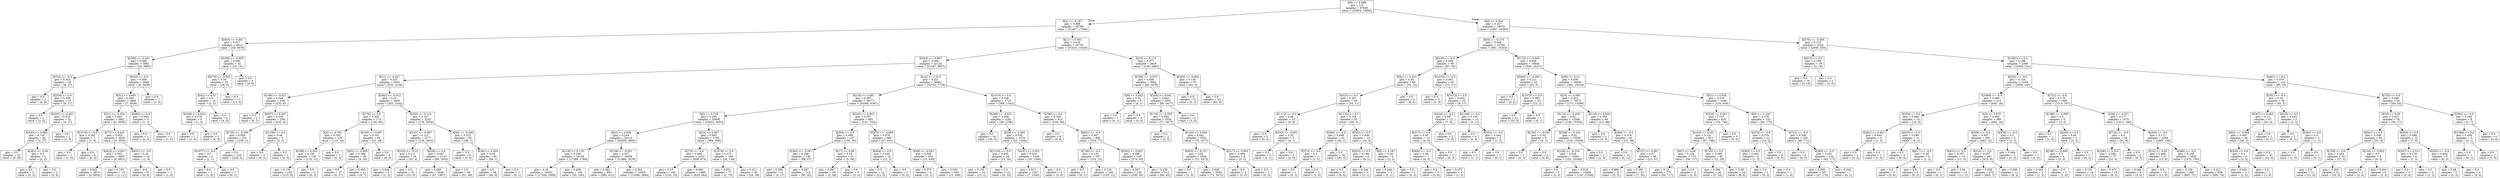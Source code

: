 digraph Tree {
node [shape=box] ;
0 [label="X[6] <= 0.098\ngini = 0.5\nsamples = 67836\nvalue = [33954, 33882]"] ;
1 [label="X[4] <= -0.197\ngini = 0.458\nsamples = 48766\nvalue = [31467, 17299]"] ;
0 -> 1 [labeldistance=2.5, labelangle=45, headlabel="True"] ;
2 [label="X[403] <= 0.001\ngini = 0.017\nsamples = 4013\nvalue = [34, 3979]"] ;
1 -> 2 ;
3 [label="X[348] <= -0.001\ngini = 0.008\nsamples = 3981\nvalue = [16, 3965]"] ;
2 -> 3 ;
4 [label="X[752] <= -0.0\ngini = 0.353\nsamples = 35\nvalue = [8, 27]"] ;
3 -> 4 ;
5 [label="gini = 0.0\nsamples = 2\nvalue = [2, 0]"] ;
4 -> 5 ;
6 [label="X[354] <= 0.0\ngini = 0.298\nsamples = 33\nvalue = [6, 27]"] ;
4 -> 6 ;
7 [label="gini = 0.0\nsamples = 2\nvalue = [2, 0]"] ;
6 -> 7 ;
8 [label="X[343] <= -0.001\ngini = 0.225\nsamples = 31\nvalue = [4, 27]"] ;
6 -> 8 ;
9 [label="X[443] <= 0.005\ngini = 0.128\nsamples = 29\nvalue = [2, 27]"] ;
8 -> 9 ;
10 [label="gini = 0.0\nsamples = 25\nvalue = [0, 25]"] ;
9 -> 10 ;
11 [label="X[262] <= -0.02\ngini = 0.5\nsamples = 4\nvalue = [2, 2]"] ;
9 -> 11 ;
12 [label="gini = 0.0\nsamples = 2\nvalue = [0, 2]"] ;
11 -> 12 ;
13 [label="gini = 0.0\nsamples = 2\nvalue = [2, 0]"] ;
11 -> 13 ;
14 [label="gini = 0.0\nsamples = 2\nvalue = [2, 0]"] ;
8 -> 14 ;
15 [label="X[525] <= 0.0\ngini = 0.004\nsamples = 3946\nvalue = [8, 3938]"] ;
3 -> 15 ;
16 [label="X[52] <= 0.693\ngini = 0.004\nsamples = 3945\nvalue = [7, 3938]"] ;
15 -> 16 ;
17 [label="X[31] <= -0.054\ngini = 0.003\nsamples = 3942\nvalue = [6, 3936]"] ;
16 -> 17 ;
18 [label="X[1079] <= 0.0\ngini = 0.245\nsamples = 7\nvalue = [1, 6]"] ;
17 -> 18 ;
19 [label="gini = 0.0\nsamples = 1\nvalue = [1, 0]"] ;
18 -> 19 ;
20 [label="gini = 0.0\nsamples = 6\nvalue = [0, 6]"] ;
18 -> 20 ;
21 [label="X[73] <= 0.031\ngini = 0.003\nsamples = 3935\nvalue = [5, 3930]"] ;
17 -> 21 ;
22 [label="X[423] <= 0.001\ngini = 0.002\nsamples = 3925\nvalue = [4, 3921]"] ;
21 -> 22 ;
23 [label="gini = 0.002\nsamples = 3913\nvalue = [3, 3910]"] ;
22 -> 23 ;
24 [label="gini = 0.153\nsamples = 12\nvalue = [1, 11]"] ;
22 -> 24 ;
25 [label="X[631] <= -0.0\ngini = 0.18\nsamples = 10\nvalue = [1, 9]"] ;
21 -> 25 ;
26 [label="gini = 0.0\nsamples = 9\nvalue = [0, 9]"] ;
25 -> 26 ;
27 [label="gini = 0.0\nsamples = 1\nvalue = [1, 0]"] ;
25 -> 27 ;
28 [label="X[480] <= 0.0\ngini = 0.444\nsamples = 3\nvalue = [1, 2]"] ;
16 -> 28 ;
29 [label="gini = 0.0\nsamples = 2\nvalue = [0, 2]"] ;
28 -> 29 ;
30 [label="gini = 0.0\nsamples = 1\nvalue = [1, 0]"] ;
28 -> 30 ;
31 [label="gini = 0.0\nsamples = 1\nvalue = [1, 0]"] ;
15 -> 31 ;
32 [label="X[199] <= -0.005\ngini = 0.492\nsamples = 32\nvalue = [18, 14]"] ;
2 -> 32 ;
33 [label="X[273] <= -0.005\ngini = 0.34\nsamples = 23\nvalue = [18, 5]"] ;
32 -> 33 ;
34 [label="X[42] <= 0.01\ngini = 0.5\nsamples = 10\nvalue = [5, 5]"] ;
33 -> 34 ;
35 [label="X[249] <= 0.024\ngini = 0.278\nsamples = 6\nvalue = [1, 5]"] ;
34 -> 35 ;
36 [label="gini = 0.0\nsamples = 1\nvalue = [1, 0]"] ;
35 -> 36 ;
37 [label="gini = 0.0\nsamples = 5\nvalue = [0, 5]"] ;
35 -> 37 ;
38 [label="gini = 0.0\nsamples = 4\nvalue = [4, 0]"] ;
34 -> 38 ;
39 [label="gini = 0.0\nsamples = 13\nvalue = [13, 0]"] ;
33 -> 39 ;
40 [label="gini = 0.0\nsamples = 9\nvalue = [0, 9]"] ;
32 -> 40 ;
41 [label="X[1] <= 0.503\ngini = 0.418\nsamples = 44753\nvalue = [31433, 13320]"] ;
1 -> 41 ;
42 [label="X[243] <= -0.007\ngini = 0.364\nsamples = 41124\nvalue = [31287, 9837]"] ;
41 -> 42 ;
43 [label="X[11] <= -0.027\ngini = 0.323\nsamples = 2643\nvalue = [535, 2108]"] ;
42 -> 43 ;
44 [label="X[199] <= -0.021\ngini = 0.049\nsamples = 238\nvalue = [232, 6]"] ;
43 -> 44 ;
45 [label="gini = 0.0\nsamples = 2\nvalue = [0, 2]"] ;
44 -> 45 ;
46 [label="X[507] <= 0.027\ngini = 0.033\nsamples = 236\nvalue = [232, 4]"] ;
44 -> 46 ;
47 [label="X[755] <= -0.005\ngini = 0.009\nsamples = 231\nvalue = [230, 1]"] ;
46 -> 47 ;
48 [label="X[1077] <= -0.0\ngini = 0.5\nsamples = 2\nvalue = [1, 1]"] ;
47 -> 48 ;
49 [label="gini = 0.0\nsamples = 1\nvalue = [1, 0]"] ;
48 -> 49 ;
50 [label="gini = 0.0\nsamples = 1\nvalue = [0, 1]"] ;
48 -> 50 ;
51 [label="gini = 0.0\nsamples = 229\nvalue = [229, 0]"] ;
47 -> 51 ;
52 [label="X[1108] <= 0.0\ngini = 0.48\nsamples = 5\nvalue = [2, 3]"] ;
46 -> 52 ;
53 [label="gini = 0.0\nsamples = 3\nvalue = [0, 3]"] ;
52 -> 53 ;
54 [label="gini = 0.0\nsamples = 2\nvalue = [2, 0]"] ;
52 -> 54 ;
55 [label="X[262] <= -0.012\ngini = 0.22\nsamples = 2405\nvalue = [303, 2102]"] ;
43 -> 55 ;
56 [label="X[734] <= 0.0\ngini = 0.401\nsamples = 173\nvalue = [125, 48]"] ;
55 -> 56 ;
57 [label="X[4] <= 0.765\ngini = 0.193\nsamples = 129\nvalue = [115, 14]"] ;
56 -> 57 ;
58 [label="X[188] <= 0.043\ngini = 0.159\nsamples = 126\nvalue = [115, 11]"] ;
57 -> 58 ;
59 [label="gini = 0.135\nsamples = 124\nvalue = [115, 9]"] ;
58 -> 59 ;
60 [label="gini = 0.0\nsamples = 2\nvalue = [0, 2]"] ;
58 -> 60 ;
61 [label="gini = 0.0\nsamples = 3\nvalue = [0, 3]"] ;
57 -> 61 ;
62 [label="X[100] <= 0.007\ngini = 0.351\nsamples = 44\nvalue = [10, 34]"] ;
56 -> 62 ;
63 [label="X[91] <= 0.005\ngini = 0.188\nsamples = 38\nvalue = [4, 34]"] ;
62 -> 63 ;
64 [label="gini = 0.0\nsamples = 27\nvalue = [0, 27]"] ;
63 -> 64 ;
65 [label="gini = 0.463\nsamples = 11\nvalue = [4, 7]"] ;
63 -> 65 ;
66 [label="gini = 0.0\nsamples = 6\nvalue = [6, 0]"] ;
62 -> 66 ;
67 [label="X[262] <= 0.123\ngini = 0.147\nsamples = 2232\nvalue = [178, 2054]"] ;
55 -> 67 ;
68 [label="X[147] <= -0.087\ngini = 0.112\nsamples = 2177\nvalue = [130, 2047]"] ;
67 -> 68 ;
69 [label="X[232] <= -0.22\ngini = 0.111\nsamples = 34\nvalue = [32, 2]"] ;
68 -> 69 ;
70 [label="gini = 0.444\nsamples = 3\nvalue = [1, 2]"] ;
69 -> 70 ;
71 [label="gini = 0.0\nsamples = 31\nvalue = [31, 0]"] ;
69 -> 71 ;
72 [label="X[538] <= 0.0\ngini = 0.087\nsamples = 2143\nvalue = [98, 2045]"] ;
68 -> 72 ;
73 [label="gini = 0.045\nsamples = 2044\nvalue = [47, 1997]"] ;
72 -> 73 ;
74 [label="gini = 0.5\nsamples = 99\nvalue = [51, 48]"] ;
72 -> 74 ;
75 [label="X[49] <= -0.036\ngini = 0.222\nsamples = 55\nvalue = [48, 7]"] ;
67 -> 75 ;
76 [label="gini = 0.0\nsamples = 6\nvalue = [0, 6]"] ;
75 -> 76 ;
77 [label="X[36] <= 0.429\ngini = 0.04\nsamples = 49\nvalue = [48, 1]"] ;
75 -> 77 ;
78 [label="gini = 0.0\nsamples = 48\nvalue = [48, 0]"] ;
77 -> 78 ;
79 [label="gini = 0.0\nsamples = 1\nvalue = [0, 1]"] ;
77 -> 79 ;
80 [label="X[12] <= 0.313\ngini = 0.321\nsamples = 38481\nvalue = [30752, 7729]"] ;
42 -> 80 ;
81 [label="X[274] <= 0.001\ngini = 0.287\nsamples = 36771\nvalue = [30384, 6387]"] ;
80 -> 81 ;
82 [label="X[2] <= 0.719\ngini = 0.265\nsamples = 35906\nvalue = [30253, 5653]"] ;
81 -> 82 ;
83 [label="X[21] <= 0.008\ngini = 0.244\nsamples = 34114\nvalue = [29269, 4845]"] ;
82 -> 83 ;
84 [label="X[118] <= 0.178\ngini = 0.168\nsamples = 19158\nvalue = [17389, 1769]"] ;
83 -> 84 ;
85 [label="gini = 0.16\nsamples = 19003\nvalue = [17334, 1669]"] ;
84 -> 85 ;
86 [label="gini = 0.458\nsamples = 155\nvalue = [55, 100]"] ;
84 -> 86 ;
87 [label="X[158] <= -0.051\ngini = 0.327\nsamples = 14956\nvalue = [11880, 3076]"] ;
83 -> 87 ;
88 [label="gini = 0.482\nsamples = 692\nvalue = [280, 412]"] ;
87 -> 88 ;
89 [label="gini = 0.304\nsamples = 14264\nvalue = [11600, 2664]"] ;
87 -> 89 ;
90 [label="X[23] <= 0.007\ngini = 0.495\nsamples = 1792\nvalue = [984, 808]"] ;
82 -> 90 ;
91 [label="X[279] <= -0.0\ngini = 0.485\nsamples = 1632\nvalue = [958, 674]"] ;
90 -> 91 ;
92 [label="gini = 0.13\nsamples = 143\nvalue = [133, 10]"] ;
91 -> 92 ;
93 [label="gini = 0.494\nsamples = 1489\nvalue = [825, 664]"] ;
91 -> 93 ;
94 [label="X[1074] <= 0.0\ngini = 0.272\nsamples = 160\nvalue = [26, 134]"] ;
90 -> 94 ;
95 [label="gini = 0.051\nsamples = 77\nvalue = [2, 75]"] ;
94 -> 95 ;
96 [label="gini = 0.411\nsamples = 83\nvalue = [24, 59]"] ;
94 -> 96 ;
97 [label="X[242] <= 0.002\ngini = 0.257\nsamples = 865\nvalue = [131, 734]"] ;
81 -> 97 ;
98 [label="X[355] <= 0.0\ngini = 0.498\nsamples = 197\nvalue = [104, 93]"] ;
97 -> 98 ;
99 [label="X[343] <= -0.007\ngini = 0.396\nsamples = 136\nvalue = [99, 37]"] ;
98 -> 99 ;
100 [label="gini = 0.308\nsamples = 21\nvalue = [4, 17]"] ;
99 -> 100 ;
101 [label="gini = 0.287\nsamples = 115\nvalue = [95, 20]"] ;
99 -> 101 ;
102 [label="X[17] <= 0.08\ngini = 0.15\nsamples = 61\nvalue = [5, 56]"] ;
98 -> 102 ;
103 [label="gini = 0.067\nsamples = 58\nvalue = [2, 56]"] ;
102 -> 103 ;
104 [label="gini = 0.0\nsamples = 3\nvalue = [3, 0]"] ;
102 -> 104 ;
105 [label="X[270] <= -0.069\ngini = 0.078\nsamples = 668\nvalue = [27, 641]"] ;
97 -> 105 ;
106 [label="X[454] <= 0.0\ngini = 0.245\nsamples = 14\nvalue = [12, 2]"] ;
105 -> 106 ;
107 [label="gini = 0.0\nsamples = 12\nvalue = [12, 0]"] ;
106 -> 107 ;
108 [label="gini = 0.0\nsamples = 2\nvalue = [0, 2]"] ;
106 -> 108 ;
109 [label="X[49] <= -0.053\ngini = 0.045\nsamples = 654\nvalue = [15, 639]"] ;
105 -> 109 ;
110 [label="gini = 0.375\nsamples = 4\nvalue = [3, 1]"] ;
109 -> 110 ;
111 [label="gini = 0.036\nsamples = 650\nvalue = [12, 638]"] ;
109 -> 111 ;
112 [label="X[1074] <= 0.0\ngini = 0.338\nsamples = 1710\nvalue = [368, 1342]"] ;
80 -> 112 ;
113 [label="X[296] <= -0.031\ngini = 0.058\nsamples = 1295\nvalue = [39, 1256]"] ;
112 -> 113 ;
114 [label="gini = 0.0\nsamples = 16\nvalue = [16, 0]"] ;
113 -> 114 ;
115 [label="X[29] <= -0.065\ngini = 0.035\nsamples = 1279\nvalue = [23, 1256]"] ;
113 -> 115 ;
116 [label="X[1119] <= -0.0\ngini = 0.495\nsamples = 29\nvalue = [13, 16]"] ;
115 -> 116 ;
117 [label="gini = 0.133\nsamples = 14\nvalue = [13, 1]"] ;
116 -> 117 ;
118 [label="gini = 0.0\nsamples = 15\nvalue = [0, 15]"] ;
116 -> 118 ;
119 [label="X[437] <= 0.051\ngini = 0.016\nsamples = 1250\nvalue = [10, 1240]"] ;
115 -> 119 ;
120 [label="gini = 0.011\nsamples = 1247\nvalue = [7, 1240]"] ;
119 -> 120 ;
121 [label="gini = 0.0\nsamples = 3\nvalue = [3, 0]"] ;
119 -> 121 ;
122 [label="X[760] <= 0.0\ngini = 0.329\nsamples = 415\nvalue = [329, 86]"] ;
112 -> 122 ;
123 [label="gini = 0.0\nsamples = 9\nvalue = [0, 9]"] ;
122 -> 123 ;
124 [label="X[622] <= -0.0\ngini = 0.307\nsamples = 406\nvalue = [329, 77]"] ;
122 -> 124 ;
125 [label="X[726] <= -0.0\ngini = 0.133\nsamples = 167\nvalue = [155, 12]"] ;
124 -> 125 ;
126 [label="gini = 0.0\nsamples = 1\nvalue = [0, 1]"] ;
125 -> 126 ;
127 [label="gini = 0.124\nsamples = 166\nvalue = [155, 11]"] ;
125 -> 127 ;
128 [label="X[202] <= 0.001\ngini = 0.396\nsamples = 239\nvalue = [174, 65]"] ;
124 -> 128 ;
129 [label="gini = 0.267\nsamples = 126\nvalue = [106, 20]"] ;
128 -> 129 ;
130 [label="gini = 0.479\nsamples = 113\nvalue = [68, 45]"] ;
128 -> 130 ;
131 [label="X[15] <= 0.172\ngini = 0.077\nsamples = 3629\nvalue = [146, 3483]"] ;
41 -> 131 ;
132 [label="X[766] <= -0.075\ngini = 0.046\nsamples = 3562\nvalue = [84, 3478]"] ;
131 -> 132 ;
133 [label="X[9] <= 0.032\ngini = 0.32\nsamples = 5\nvalue = [4, 1]"] ;
132 -> 133 ;
134 [label="gini = 0.0\nsamples = 1\nvalue = [0, 1]"] ;
133 -> 134 ;
135 [label="gini = 0.0\nsamples = 4\nvalue = [4, 0]"] ;
133 -> 135 ;
136 [label="X[244] <= 0.041\ngini = 0.044\nsamples = 3557\nvalue = [80, 3477]"] ;
132 -> 136 ;
137 [label="X[174] <= -0.033\ngini = 0.042\nsamples = 3554\nvalue = [77, 3477]"] ;
136 -> 137 ;
138 [label="gini = 0.0\nsamples = 2\nvalue = [2, 0]"] ;
137 -> 138 ;
139 [label="X[120] <= 0.054\ngini = 0.041\nsamples = 3552\nvalue = [75, 3477]"] ;
137 -> 139 ;
140 [label="X[953] <= -0.127\ngini = 0.04\nsamples = 3544\nvalue = [72, 3472]"] ;
139 -> 140 ;
141 [label="gini = 0.0\nsamples = 1\nvalue = [1, 0]"] ;
140 -> 141 ;
142 [label="gini = 0.039\nsamples = 3543\nvalue = [71, 3472]"] ;
140 -> 142 ;
143 [label="X[217] <= 0.002\ngini = 0.469\nsamples = 8\nvalue = [3, 5]"] ;
139 -> 143 ;
144 [label="gini = 0.0\nsamples = 3\nvalue = [3, 0]"] ;
143 -> 144 ;
145 [label="gini = 0.0\nsamples = 5\nvalue = [0, 5]"] ;
143 -> 145 ;
146 [label="gini = 0.0\nsamples = 3\nvalue = [3, 0]"] ;
136 -> 146 ;
147 [label="X[325] <= -0.004\ngini = 0.138\nsamples = 67\nvalue = [62, 5]"] ;
131 -> 147 ;
148 [label="gini = 0.0\nsamples = 5\nvalue = [0, 5]"] ;
147 -> 148 ;
149 [label="gini = 0.0\nsamples = 62\nvalue = [62, 0]"] ;
147 -> 149 ;
150 [label="X[4] <= 0.304\ngini = 0.227\nsamples = 19070\nvalue = [2487, 16583]"] ;
0 -> 150 [labeldistance=2.5, labelangle=-45, headlabel="False"] ;
151 [label="X[64] <= -0.375\ngini = 0.046\nsamples = 16744\nvalue = [391, 16353]"] ;
150 -> 151 ;
152 [label="X[416] <= -0.0\ngini = 0.438\nsamples = 99\nvalue = [67, 32]"] ;
151 -> 152 ;
153 [label="X[31] <= 0.021\ngini = 0.34\nsamples = 69\nvalue = [54, 15]"] ;
152 -> 153 ;
154 [label="X[423] <= 0.0\ngini = 0.281\nsamples = 65\nvalue = [54, 11]"] ;
153 -> 154 ;
155 [label="X[1113] <= 0.0\ngini = 0.48\nsamples = 10\nvalue = [4, 6]"] ;
154 -> 155 ;
156 [label="gini = 0.0\nsamples = 5\nvalue = [0, 5]"] ;
155 -> 156 ;
157 [label="X[332] <= -0.001\ngini = 0.32\nsamples = 5\nvalue = [4, 1]"] ;
155 -> 157 ;
158 [label="gini = 0.5\nsamples = 2\nvalue = [1, 1]"] ;
157 -> 158 ;
159 [label="gini = 0.0\nsamples = 3\nvalue = [3, 0]"] ;
157 -> 159 ;
160 [label="X[1125] <= 0.0\ngini = 0.165\nsamples = 55\nvalue = [50, 5]"] ;
154 -> 160 ;
161 [label="X[360] <= -0.0\ngini = 0.048\nsamples = 41\nvalue = [40, 1]"] ;
160 -> 161 ;
162 [label="X[273] <= -0.0\ngini = 0.5\nsamples = 2\nvalue = [1, 1]"] ;
161 -> 162 ;
163 [label="gini = 0.0\nsamples = 1\nvalue = [0, 1]"] ;
162 -> 163 ;
164 [label="gini = 0.0\nsamples = 1\nvalue = [1, 0]"] ;
162 -> 164 ;
165 [label="gini = 0.0\nsamples = 39\nvalue = [39, 0]"] ;
161 -> 165 ;
166 [label="X[532] <= 0.0\ngini = 0.408\nsamples = 14\nvalue = [10, 4]"] ;
160 -> 166 ;
167 [label="X[543] <= 0.0\ngini = 0.198\nsamples = 9\nvalue = [8, 1]"] ;
166 -> 167 ;
168 [label="gini = 0.0\nsamples = 6\nvalue = [6, 0]"] ;
167 -> 168 ;
169 [label="gini = 0.444\nsamples = 3\nvalue = [2, 1]"] ;
167 -> 169 ;
170 [label="X[6] <= 0.187\ngini = 0.48\nsamples = 5\nvalue = [2, 3]"] ;
166 -> 170 ;
171 [label="gini = 0.444\nsamples = 3\nvalue = [2, 1]"] ;
170 -> 171 ;
172 [label="gini = 0.0\nsamples = 2\nvalue = [0, 2]"] ;
170 -> 172 ;
173 [label="gini = 0.0\nsamples = 4\nvalue = [0, 4]"] ;
153 -> 173 ;
174 [label="X[1074] <= -0.0\ngini = 0.491\nsamples = 30\nvalue = [13, 17]"] ;
152 -> 174 ;
175 [label="gini = 0.0\nsamples = 5\nvalue = [5, 0]"] ;
174 -> 175 ;
176 [label="X[1072] <= 0.0\ngini = 0.435\nsamples = 25\nvalue = [8, 17]"] ;
174 -> 176 ;
177 [label="X[424] <= -0.0\ngini = 0.497\nsamples = 13\nvalue = [7, 6]"] ;
176 -> 177 ;
178 [label="X[317] <= 0.0\ngini = 0.48\nsamples = 10\nvalue = [4, 6]"] ;
177 -> 178 ;
179 [label="X[400] <= -0.0\ngini = 0.49\nsamples = 7\nvalue = [4, 3]"] ;
178 -> 179 ;
180 [label="gini = 0.0\nsamples = 3\nvalue = [3, 0]"] ;
179 -> 180 ;
181 [label="gini = 0.375\nsamples = 4\nvalue = [1, 3]"] ;
179 -> 181 ;
182 [label="gini = 0.0\nsamples = 3\nvalue = [0, 3]"] ;
178 -> 182 ;
183 [label="gini = 0.0\nsamples = 3\nvalue = [3, 0]"] ;
177 -> 183 ;
184 [label="X[1109] <= 0.0\ngini = 0.153\nsamples = 12\nvalue = [1, 11]"] ;
176 -> 184 ;
185 [label="gini = 0.0\nsamples = 9\nvalue = [0, 9]"] ;
184 -> 185 ;
186 [label="X[533] <= -0.0\ngini = 0.444\nsamples = 3\nvalue = [1, 2]"] ;
184 -> 186 ;
187 [label="gini = 0.5\nsamples = 2\nvalue = [1, 1]"] ;
186 -> 187 ;
188 [label="gini = 0.0\nsamples = 1\nvalue = [0, 1]"] ;
186 -> 188 ;
189 [label="X[172] <= -0.049\ngini = 0.038\nsamples = 16645\nvalue = [324, 16321]"] ;
151 -> 189 ;
190 [label="X[545] <= -0.003\ngini = 0.211\nsamples = 25\nvalue = [22, 3]"] ;
189 -> 190 ;
191 [label="gini = 0.0\nsamples = 2\nvalue = [0, 2]"] ;
190 -> 191 ;
192 [label="X[1070] <= 0.0\ngini = 0.083\nsamples = 23\nvalue = [22, 1]"] ;
190 -> 192 ;
193 [label="gini = 0.0\nsamples = 22\nvalue = [22, 0]"] ;
192 -> 193 ;
194 [label="gini = 0.0\nsamples = 1\nvalue = [0, 1]"] ;
192 -> 194 ;
195 [label="X[58] <= 0.13\ngini = 0.036\nsamples = 16620\nvalue = [302, 16318]"] ;
189 -> 195 ;
196 [label="X[10] <= 0.095\ngini = 0.022\nsamples = 15572\nvalue = [173, 15399]"] ;
195 -> 196 ;
197 [label="X[114] <= -0.258\ngini = 0.02\nsamples = 15508\nvalue = [158, 15350]"] ;
196 -> 197 ;
198 [label="X[230] <= -0.001\ngini = 0.32\nsamples = 5\nvalue = [4, 1]"] ;
197 -> 198 ;
199 [label="gini = 0.0\nsamples = 1\nvalue = [0, 1]"] ;
198 -> 199 ;
200 [label="gini = 0.0\nsamples = 4\nvalue = [4, 0]"] ;
198 -> 200 ;
201 [label="X[258] <= 0.191\ngini = 0.02\nsamples = 15503\nvalue = [154, 15349]"] ;
197 -> 201 ;
202 [label="X[128] <= -0.319\ngini = 0.019\nsamples = 15501\nvalue = [152, 15349]"] ;
201 -> 202 ;
203 [label="gini = 0.0\nsamples = 2\nvalue = [2, 0]"] ;
202 -> 203 ;
204 [label="gini = 0.019\nsamples = 15499\nvalue = [150, 15349]"] ;
202 -> 204 ;
205 [label="gini = 0.0\nsamples = 2\nvalue = [2, 0]"] ;
201 -> 205 ;
206 [label="X[116] <= 0.054\ngini = 0.359\nsamples = 64\nvalue = [15, 49]"] ;
196 -> 206 ;
207 [label="gini = 0.0\nsamples = 3\nvalue = [3, 0]"] ;
206 -> 207 ;
208 [label="X[364] <= -0.0\ngini = 0.316\nsamples = 61\nvalue = [12, 49]"] ;
206 -> 208 ;
209 [label="gini = 0.0\nsamples = 12\nvalue = [0, 12]"] ;
208 -> 209 ;
210 [label="X[157] <= 0.001\ngini = 0.37\nsamples = 49\nvalue = [12, 37]"] ;
208 -> 210 ;
211 [label="gini = 0.469\nsamples = 8\nvalue = [5, 3]"] ;
210 -> 211 ;
212 [label="gini = 0.283\nsamples = 41\nvalue = [7, 34]"] ;
210 -> 212 ;
213 [label="X[51] <= 0.026\ngini = 0.216\nsamples = 1048\nvalue = [129, 919]"] ;
195 -> 213 ;
214 [label="X[354] <= 0.001\ngini = 0.157\nsamples = 816\nvalue = [70, 746]"] ;
213 -> 214 ;
215 [label="X[163] <= 0.001\ngini = 0.151\nsamples = 813\nvalue = [67, 746]"] ;
214 -> 215 ;
216 [label="X[67] <= 0.08\ngini = 0.134\nsamples = 773\nvalue = [56, 717]"] ;
215 -> 216 ;
217 [label="gini = 0.13\nsamples = 771\nvalue = [54, 717]"] ;
216 -> 217 ;
218 [label="gini = 0.0\nsamples = 2\nvalue = [2, 0]"] ;
216 -> 218 ;
219 [label="X[743] <= 0.0\ngini = 0.399\nsamples = 40\nvalue = [11, 29]"] ;
215 -> 219 ;
220 [label="gini = 0.204\nsamples = 26\nvalue = [3, 23]"] ;
219 -> 220 ;
221 [label="gini = 0.49\nsamples = 14\nvalue = [8, 6]"] ;
219 -> 221 ;
222 [label="gini = 0.0\nsamples = 3\nvalue = [3, 0]"] ;
214 -> 222 ;
223 [label="X[0] <= -1.243\ngini = 0.379\nsamples = 232\nvalue = [59, 173]"] ;
213 -> 223 ;
224 [label="X[478] <= -0.0\ngini = 0.278\nsamples = 12\nvalue = [10, 2]"] ;
223 -> 224 ;
225 [label="X[365] <= 0.0\ngini = 0.444\nsamples = 3\nvalue = [1, 2]"] ;
224 -> 225 ;
226 [label="gini = 0.0\nsamples = 2\nvalue = [0, 2]"] ;
225 -> 226 ;
227 [label="gini = 0.0\nsamples = 1\nvalue = [1, 0]"] ;
225 -> 227 ;
228 [label="gini = 0.0\nsamples = 9\nvalue = [9, 0]"] ;
224 -> 228 ;
229 [label="X[722] <= -0.0\ngini = 0.346\nsamples = 220\nvalue = [49, 171]"] ;
223 -> 229 ;
230 [label="gini = 0.0\nsamples = 6\nvalue = [6, 0]"] ;
229 -> 230 ;
231 [label="X[383] <= -0.0\ngini = 0.321\nsamples = 214\nvalue = [43, 171]"] ;
229 -> 231 ;
232 [label="gini = 0.294\nsamples = 207\nvalue = [37, 170]"] ;
231 -> 232 ;
233 [label="gini = 0.245\nsamples = 7\nvalue = [6, 1]"] ;
231 -> 233 ;
234 [label="X[270] <= -0.005\ngini = 0.178\nsamples = 2326\nvalue = [2096, 230]"] ;
150 -> 234 ;
235 [label="X[615] <= 0.0\ngini = 0.198\nsamples = 18\nvalue = [2, 16]"] ;
234 -> 235 ;
236 [label="gini = 0.0\nsamples = 16\nvalue = [0, 16]"] ;
235 -> 236 ;
237 [label="gini = 0.0\nsamples = 2\nvalue = [2, 0]"] ;
235 -> 237 ;
238 [label="X[1091] <= 0.0\ngini = 0.168\nsamples = 2308\nvalue = [2094, 214]"] ;
234 -> 238 ;
239 [label="X[202] <= -0.0\ngini = 0.154\nsamples = 2194\nvalue = [2009, 185]"] ;
238 -> 239 ;
240 [label="X[1089] <= -0.0\ngini = 0.068\nsamples = 513\nvalue = [495, 18]"] ;
239 -> 240 ;
241 [label="X[254] <= 0.0\ngini = 0.408\nsamples = 14\nvalue = [10, 4]"] ;
240 -> 241 ;
242 [label="X[261] <= 0.001\ngini = 0.444\nsamples = 3\nvalue = [1, 2]"] ;
241 -> 242 ;
243 [label="gini = 0.0\nsamples = 2\nvalue = [0, 2]"] ;
242 -> 243 ;
244 [label="gini = 0.0\nsamples = 1\nvalue = [1, 0]"] ;
242 -> 244 ;
245 [label="X[610] <= 0.0\ngini = 0.298\nsamples = 11\nvalue = [9, 2]"] ;
241 -> 245 ;
246 [label="gini = 0.0\nsamples = 6\nvalue = [6, 0]"] ;
245 -> 246 ;
247 [label="X[617] <= -0.0\ngini = 0.48\nsamples = 5\nvalue = [3, 2]"] ;
245 -> 247 ;
248 [label="gini = 0.0\nsamples = 3\nvalue = [3, 0]"] ;
247 -> 248 ;
249 [label="gini = 0.0\nsamples = 2\nvalue = [0, 2]"] ;
247 -> 249 ;
250 [label="X[2] <= 0.675\ngini = 0.055\nsamples = 499\nvalue = [485, 14]"] ;
240 -> 250 ;
251 [label="X[508] <= -0.0\ngini = 0.047\nsamples = 495\nvalue = [483, 12]"] ;
250 -> 251 ;
252 [label="X[431] <= 0.0\ngini = 0.337\nsamples = 14\nvalue = [11, 3]"] ;
251 -> 252 ;
253 [label="gini = 0.0\nsamples = 1\nvalue = [0, 1]"] ;
252 -> 253 ;
254 [label="gini = 0.26\nsamples = 13\nvalue = [11, 2]"] ;
252 -> 254 ;
255 [label="X[316] <= 0.0\ngini = 0.037\nsamples = 481\nvalue = [472, 9]"] ;
251 -> 255 ;
256 [label="gini = 0.029\nsamples = 470\nvalue = [463, 7]"] ;
255 -> 256 ;
257 [label="gini = 0.298\nsamples = 11\nvalue = [9, 2]"] ;
255 -> 257 ;
258 [label="X[376] <= -0.0\ngini = 0.5\nsamples = 4\nvalue = [2, 2]"] ;
250 -> 258 ;
259 [label="gini = 0.444\nsamples = 3\nvalue = [1, 2]"] ;
258 -> 259 ;
260 [label="gini = 0.0\nsamples = 1\nvalue = [1, 0]"] ;
258 -> 260 ;
261 [label="X[722] <= -0.0\ngini = 0.179\nsamples = 1681\nvalue = [1514, 167]"] ;
239 -> 261 ;
262 [label="X[188] <= -0.005\ngini = 0.5\nsamples = 6\nvalue = [3, 3]"] ;
261 -> 262 ;
263 [label="gini = 0.0\nsamples = 1\nvalue = [1, 0]"] ;
262 -> 263 ;
264 [label="X[245] <= 0.0\ngini = 0.48\nsamples = 5\nvalue = [2, 3]"] ;
262 -> 264 ;
265 [label="X[198] <= 0.006\ngini = 0.5\nsamples = 4\nvalue = [2, 2]"] ;
264 -> 265 ;
266 [label="gini = 0.444\nsamples = 3\nvalue = [1, 2]"] ;
265 -> 266 ;
267 [label="gini = 0.0\nsamples = 1\nvalue = [1, 0]"] ;
265 -> 267 ;
268 [label="gini = 0.0\nsamples = 1\nvalue = [0, 1]"] ;
264 -> 268 ;
269 [label="X[34] <= -0.071\ngini = 0.177\nsamples = 1675\nvalue = [1511, 164]"] ;
261 -> 269 ;
270 [label="X[732] <= -0.0\ngini = 0.4\nsamples = 29\nvalue = [21, 8]"] ;
269 -> 270 ;
271 [label="X[196] <= 0.015\ngini = 0.346\nsamples = 27\nvalue = [21, 6]"] ;
270 -> 271 ;
272 [label="gini = 0.133\nsamples = 14\nvalue = [13, 1]"] ;
271 -> 272 ;
273 [label="gini = 0.473\nsamples = 13\nvalue = [8, 5]"] ;
271 -> 273 ;
274 [label="gini = 0.0\nsamples = 2\nvalue = [0, 2]"] ;
270 -> 274 ;
275 [label="X[363] <= -0.0\ngini = 0.172\nsamples = 1646\nvalue = [1490, 156]"] ;
269 -> 275 ;
276 [label="X[10] <= 0.05\ngini = 0.408\nsamples = 21\nvalue = [15, 6]"] ;
275 -> 276 ;
277 [label="gini = 0.444\nsamples = 9\nvalue = [3, 6]"] ;
276 -> 277 ;
278 [label="gini = 0.0\nsamples = 12\nvalue = [12, 0]"] ;
276 -> 278 ;
279 [label="X[496] <= -0.0\ngini = 0.168\nsamples = 1625\nvalue = [1475, 150]"] ;
275 -> 279 ;
280 [label="gini = 0.136\nsamples = 966\nvalue = [895, 71]"] ;
279 -> 280 ;
281 [label="gini = 0.211\nsamples = 659\nvalue = [580, 79]"] ;
279 -> 281 ;
282 [label="X[461] <= 0.0\ngini = 0.379\nsamples = 114\nvalue = [85, 29]"] ;
238 -> 282 ;
283 [label="X[261] <= -0.0\ngini = 0.18\nsamples = 50\nvalue = [45, 5]"] ;
282 -> 283 ;
284 [label="X[267] <= 0.003\ngini = 0.12\nsamples = 47\nvalue = [44, 3]"] ;
283 -> 284 ;
285 [label="X[62] <= -0.006\ngini = 0.083\nsamples = 46\nvalue = [44, 2]"] ;
284 -> 285 ;
286 [label="X[330] <= 0.0\ngini = 0.5\nsamples = 4\nvalue = [2, 2]"] ;
285 -> 286 ;
287 [label="gini = 0.444\nsamples = 3\nvalue = [1, 2]"] ;
286 -> 287 ;
288 [label="gini = 0.0\nsamples = 1\nvalue = [1, 0]"] ;
286 -> 288 ;
289 [label="gini = 0.0\nsamples = 42\nvalue = [42, 0]"] ;
285 -> 289 ;
290 [label="gini = 0.0\nsamples = 1\nvalue = [0, 1]"] ;
284 -> 290 ;
291 [label="X[535] <= 0.0\ngini = 0.444\nsamples = 3\nvalue = [1, 2]"] ;
283 -> 291 ;
292 [label="gini = 0.0\nsamples = 1\nvalue = [0, 1]"] ;
291 -> 292 ;
293 [label="X[383] <= 0.0\ngini = 0.5\nsamples = 2\nvalue = [1, 1]"] ;
291 -> 293 ;
294 [label="gini = 0.0\nsamples = 1\nvalue = [1, 0]"] ;
293 -> 294 ;
295 [label="gini = 0.0\nsamples = 1\nvalue = [0, 1]"] ;
293 -> 295 ;
296 [label="X[755] <= 0.0\ngini = 0.469\nsamples = 64\nvalue = [40, 24]"] ;
282 -> 296 ;
297 [label="X[10] <= 0.05\ngini = 0.427\nsamples = 55\nvalue = [38, 17]"] ;
296 -> 297 ;
298 [label="X[541] <= 0.0\ngini = 0.349\nsamples = 40\nvalue = [31, 9]"] ;
297 -> 298 ;
299 [label="X[748] <= 0.0\ngini = 0.264\nsamples = 32\nvalue = [27, 5]"] ;
298 -> 299 ;
300 [label="gini = 0.0\nsamples = 11\nvalue = [11, 0]"] ;
299 -> 300 ;
301 [label="gini = 0.363\nsamples = 21\nvalue = [16, 5]"] ;
299 -> 301 ;
302 [label="X[124] <= 0.002\ngini = 0.5\nsamples = 8\nvalue = [4, 4]"] ;
298 -> 302 ;
303 [label="gini = 0.0\nsamples = 2\nvalue = [2, 0]"] ;
302 -> 303 ;
304 [label="gini = 0.444\nsamples = 6\nvalue = [2, 4]"] ;
302 -> 304 ;
305 [label="X[629] <= 0.0\ngini = 0.498\nsamples = 15\nvalue = [7, 8]"] ;
297 -> 305 ;
306 [label="X[247] <= 0.015\ngini = 0.278\nsamples = 6\nvalue = [1, 5]"] ;
305 -> 306 ;
307 [label="gini = 0.0\nsamples = 4\nvalue = [0, 4]"] ;
306 -> 307 ;
308 [label="gini = 0.5\nsamples = 2\nvalue = [1, 1]"] ;
306 -> 308 ;
309 [label="X[455] <= -0.0\ngini = 0.444\nsamples = 9\nvalue = [6, 3]"] ;
305 -> 309 ;
310 [label="gini = 0.48\nsamples = 5\nvalue = [2, 3]"] ;
309 -> 310 ;
311 [label="gini = 0.0\nsamples = 4\nvalue = [4, 0]"] ;
309 -> 311 ;
312 [label="X[303] <= -0.0\ngini = 0.346\nsamples = 9\nvalue = [2, 7]"] ;
296 -> 312 ;
313 [label="X[1086] <= 0.0\ngini = 0.444\nsamples = 3\nvalue = [2, 1]"] ;
312 -> 313 ;
314 [label="gini = 0.0\nsamples = 1\nvalue = [0, 1]"] ;
313 -> 314 ;
315 [label="gini = 0.0\nsamples = 2\nvalue = [2, 0]"] ;
313 -> 315 ;
316 [label="gini = 0.0\nsamples = 6\nvalue = [0, 6]"] ;
312 -> 316 ;
}
